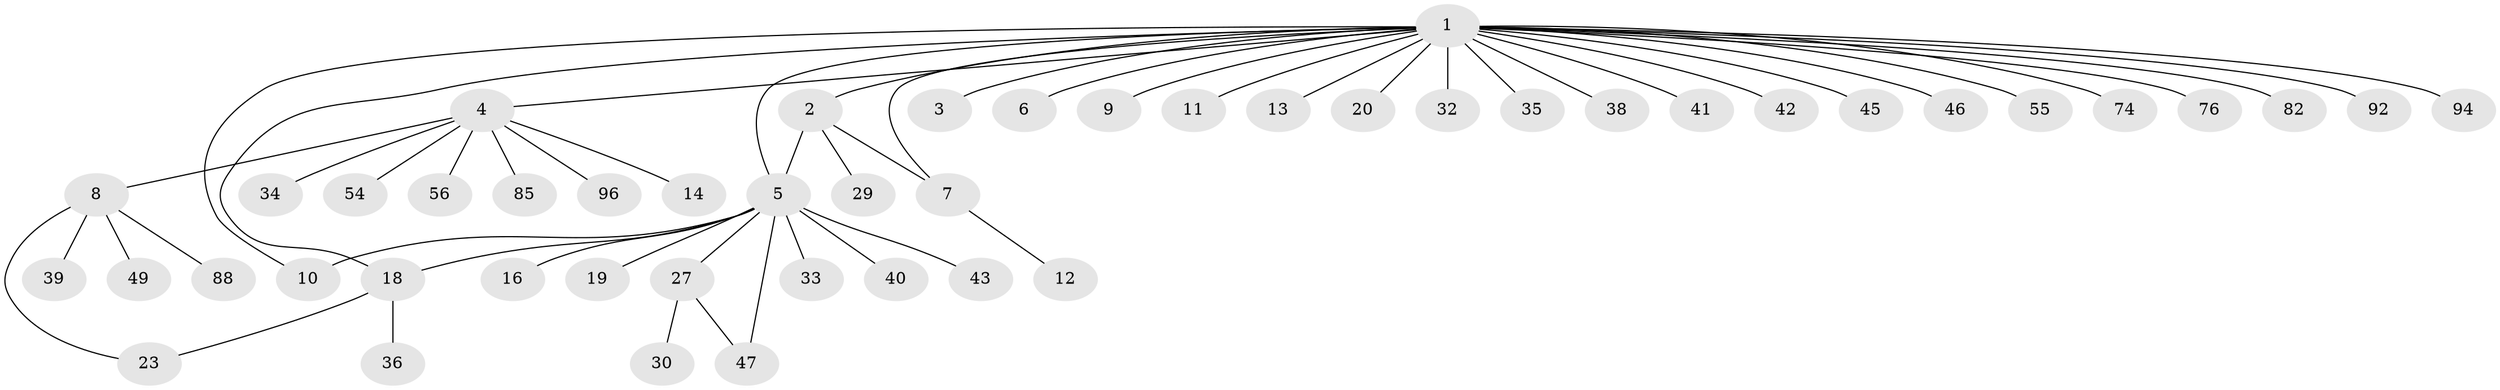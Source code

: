 // original degree distribution, {25: 0.010309278350515464, 4: 0.041237113402061855, 1: 0.6391752577319587, 8: 0.010309278350515464, 14: 0.010309278350515464, 3: 0.07216494845360824, 5: 0.020618556701030927, 9: 0.010309278350515464, 7: 0.010309278350515464, 6: 0.010309278350515464, 2: 0.16494845360824742}
// Generated by graph-tools (version 1.1) at 2025/18/03/04/25 18:18:11]
// undirected, 48 vertices, 53 edges
graph export_dot {
graph [start="1"]
  node [color=gray90,style=filled];
  1;
  2;
  3;
  4;
  5 [super="+21+70+69+51+60+50+24+17+15+22"];
  6;
  7;
  8;
  9;
  10 [super="+59"];
  11;
  12;
  13;
  14;
  16;
  18 [super="+48+72+71"];
  19;
  20;
  23 [super="+93+53+87+26"];
  27 [super="+37+28"];
  29;
  30;
  32 [super="+97"];
  33;
  34;
  35;
  36 [super="+73+65"];
  38;
  39;
  40;
  41;
  42 [super="+58"];
  43 [super="+95+84+57+78"];
  45;
  46;
  47;
  49;
  54 [super="+62"];
  55;
  56;
  74 [super="+86"];
  76;
  82;
  85;
  88;
  92;
  94;
  96;
  1 -- 2;
  1 -- 3;
  1 -- 4;
  1 -- 5;
  1 -- 6;
  1 -- 7;
  1 -- 9;
  1 -- 10;
  1 -- 11;
  1 -- 13;
  1 -- 18;
  1 -- 20;
  1 -- 32;
  1 -- 35;
  1 -- 38;
  1 -- 41;
  1 -- 42;
  1 -- 45;
  1 -- 46;
  1 -- 55;
  1 -- 74;
  1 -- 76;
  1 -- 82;
  1 -- 92;
  1 -- 94;
  2 -- 7;
  2 -- 29;
  2 -- 5;
  4 -- 8;
  4 -- 14;
  4 -- 34;
  4 -- 54;
  4 -- 56;
  4 -- 85;
  4 -- 96;
  5 -- 16;
  5 -- 19;
  5 -- 40 [weight=2];
  5 -- 47;
  5 -- 18;
  5 -- 10;
  5 -- 27 [weight=2];
  5 -- 43;
  5 -- 33;
  7 -- 12;
  8 -- 23;
  8 -- 39;
  8 -- 49;
  8 -- 88;
  18 -- 23;
  18 -- 36;
  27 -- 47;
  27 -- 30;
}
